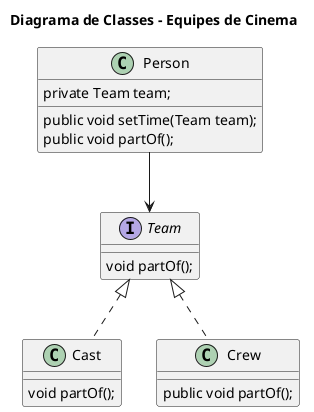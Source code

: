 @startuml EquipeCinema

title Diagrama de Classes - Equipes de Cinema

interface Team {
  void partOf();
}

class Cast implements Team {
  void partOf();
}

class Crew implements Team {
  public void partOf();
}

class Person {
    private Team team;
    public void setTime(Team team);
    public void partOf();
}

Person --> Team

' interface Employee {
'   +days
'   +perDay
'   float calcSalary();
' }

' class Director implements Employee {

' }

' class Actor implements Employee {

' }

' class ScreenWriter implements Employee {

' }


' Person --> Employee

@enduml